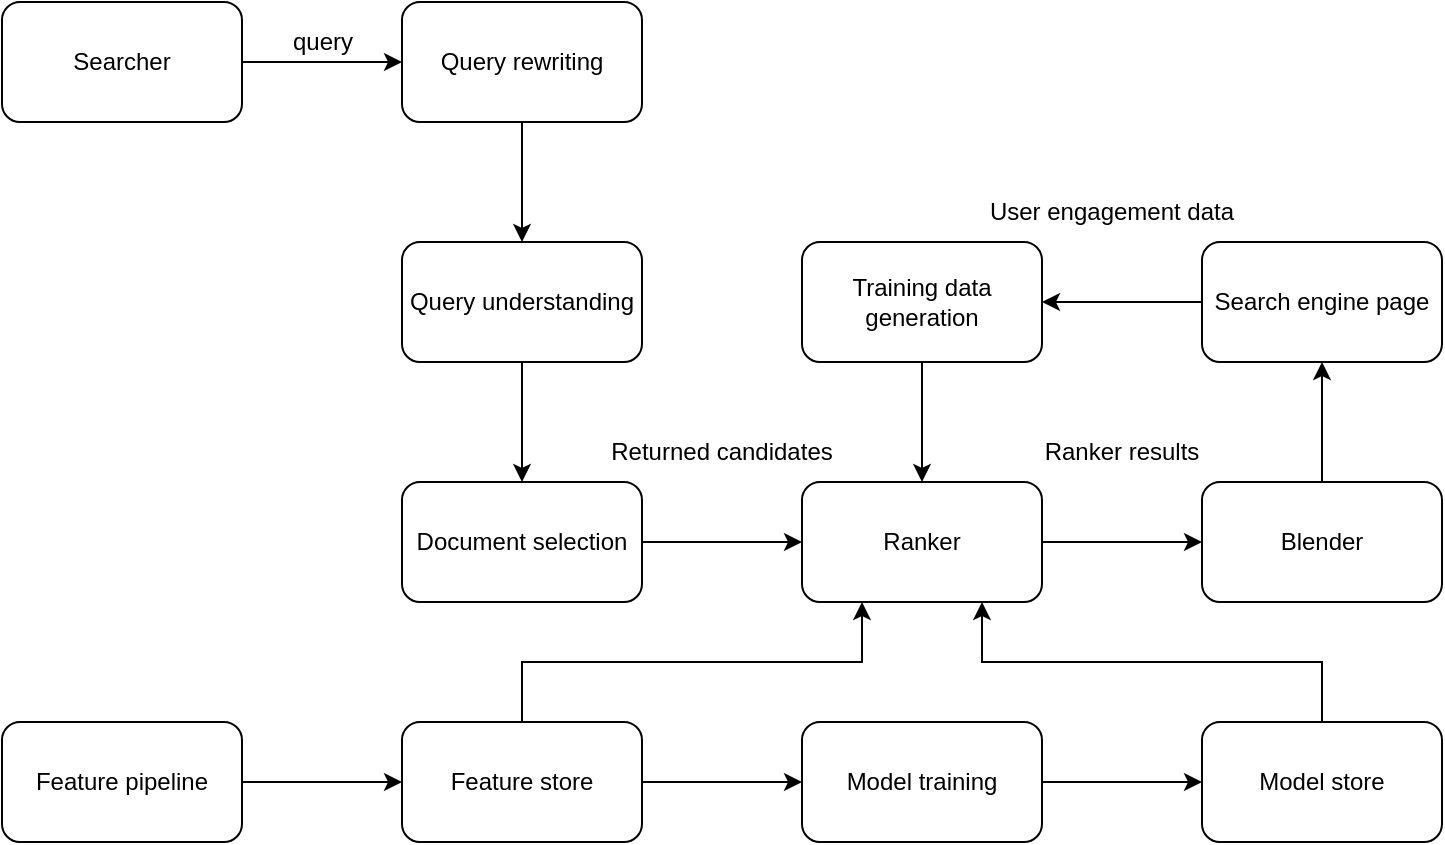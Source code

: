<mxfile version="21.1.2" type="device">
  <diagram id="wkcYH6kmhPDFkG4A7oAj" name="Page-1">
    <mxGraphModel dx="882" dy="596" grid="1" gridSize="10" guides="1" tooltips="1" connect="1" arrows="1" fold="1" page="1" pageScale="1" pageWidth="850" pageHeight="1100" math="0" shadow="0">
      <root>
        <mxCell id="0" />
        <mxCell id="1" parent="0" />
        <mxCell id="Ba-GDA7pnLdtUxyPhKPH-14" style="edgeStyle=orthogonalEdgeStyle;rounded=0;orthogonalLoop=1;jettySize=auto;html=1;exitX=1;exitY=0.5;exitDx=0;exitDy=0;entryX=0;entryY=0.5;entryDx=0;entryDy=0;" parent="1" source="Ba-GDA7pnLdtUxyPhKPH-1" target="Ba-GDA7pnLdtUxyPhKPH-2" edge="1">
          <mxGeometry relative="1" as="geometry" />
        </mxCell>
        <mxCell id="Ba-GDA7pnLdtUxyPhKPH-1" value="Searcher" style="rounded=1;whiteSpace=wrap;html=1;" parent="1" vertex="1">
          <mxGeometry x="40" y="80" width="120" height="60" as="geometry" />
        </mxCell>
        <mxCell id="Ba-GDA7pnLdtUxyPhKPH-16" style="edgeStyle=orthogonalEdgeStyle;rounded=0;orthogonalLoop=1;jettySize=auto;html=1;exitX=0.5;exitY=1;exitDx=0;exitDy=0;entryX=0.5;entryY=0;entryDx=0;entryDy=0;" parent="1" source="Ba-GDA7pnLdtUxyPhKPH-2" target="Ba-GDA7pnLdtUxyPhKPH-3" edge="1">
          <mxGeometry relative="1" as="geometry" />
        </mxCell>
        <mxCell id="Ba-GDA7pnLdtUxyPhKPH-2" value="Query rewriting" style="rounded=1;whiteSpace=wrap;html=1;" parent="1" vertex="1">
          <mxGeometry x="240" y="80" width="120" height="60" as="geometry" />
        </mxCell>
        <mxCell id="Ba-GDA7pnLdtUxyPhKPH-17" style="edgeStyle=orthogonalEdgeStyle;rounded=0;orthogonalLoop=1;jettySize=auto;html=1;exitX=0.5;exitY=1;exitDx=0;exitDy=0;entryX=0.5;entryY=0;entryDx=0;entryDy=0;" parent="1" source="Ba-GDA7pnLdtUxyPhKPH-3" target="Ba-GDA7pnLdtUxyPhKPH-4" edge="1">
          <mxGeometry relative="1" as="geometry" />
        </mxCell>
        <mxCell id="Ba-GDA7pnLdtUxyPhKPH-3" value="Query understanding" style="rounded=1;whiteSpace=wrap;html=1;" parent="1" vertex="1">
          <mxGeometry x="240" y="200" width="120" height="60" as="geometry" />
        </mxCell>
        <mxCell id="TuOWki7kREgUKSknkmO8-2" style="edgeStyle=orthogonalEdgeStyle;rounded=0;orthogonalLoop=1;jettySize=auto;html=1;exitX=1;exitY=0.5;exitDx=0;exitDy=0;entryX=0;entryY=0.5;entryDx=0;entryDy=0;" edge="1" parent="1" source="Ba-GDA7pnLdtUxyPhKPH-4" target="Ba-GDA7pnLdtUxyPhKPH-6">
          <mxGeometry relative="1" as="geometry" />
        </mxCell>
        <mxCell id="Ba-GDA7pnLdtUxyPhKPH-4" value="Document selection" style="rounded=1;whiteSpace=wrap;html=1;" parent="1" vertex="1">
          <mxGeometry x="240" y="320" width="120" height="60" as="geometry" />
        </mxCell>
        <mxCell id="TuOWki7kREgUKSknkmO8-6" style="edgeStyle=orthogonalEdgeStyle;rounded=0;orthogonalLoop=1;jettySize=auto;html=1;exitX=1;exitY=0.5;exitDx=0;exitDy=0;entryX=0;entryY=0.5;entryDx=0;entryDy=0;" edge="1" parent="1" source="Ba-GDA7pnLdtUxyPhKPH-6" target="Ba-GDA7pnLdtUxyPhKPH-8">
          <mxGeometry relative="1" as="geometry" />
        </mxCell>
        <mxCell id="Ba-GDA7pnLdtUxyPhKPH-6" value="Ranker" style="rounded=1;whiteSpace=wrap;html=1;" parent="1" vertex="1">
          <mxGeometry x="440" y="320" width="120" height="60" as="geometry" />
        </mxCell>
        <mxCell id="TuOWki7kREgUKSknkmO8-7" style="edgeStyle=orthogonalEdgeStyle;rounded=0;orthogonalLoop=1;jettySize=auto;html=1;exitX=0.5;exitY=0;exitDx=0;exitDy=0;entryX=0.5;entryY=1;entryDx=0;entryDy=0;" edge="1" parent="1" source="Ba-GDA7pnLdtUxyPhKPH-8" target="TuOWki7kREgUKSknkmO8-4">
          <mxGeometry relative="1" as="geometry" />
        </mxCell>
        <mxCell id="Ba-GDA7pnLdtUxyPhKPH-8" value="Blender" style="rounded=1;whiteSpace=wrap;html=1;" parent="1" vertex="1">
          <mxGeometry x="640" y="320" width="120" height="60" as="geometry" />
        </mxCell>
        <mxCell id="TuOWki7kREgUKSknkmO8-1" style="edgeStyle=orthogonalEdgeStyle;rounded=0;orthogonalLoop=1;jettySize=auto;html=1;exitX=0.5;exitY=1;exitDx=0;exitDy=0;entryX=0.5;entryY=0;entryDx=0;entryDy=0;" edge="1" parent="1" source="Ba-GDA7pnLdtUxyPhKPH-12" target="Ba-GDA7pnLdtUxyPhKPH-6">
          <mxGeometry relative="1" as="geometry" />
        </mxCell>
        <mxCell id="Ba-GDA7pnLdtUxyPhKPH-12" value="Training data generation" style="rounded=1;whiteSpace=wrap;html=1;" parent="1" vertex="1">
          <mxGeometry x="440" y="200" width="120" height="60" as="geometry" />
        </mxCell>
        <mxCell id="Ba-GDA7pnLdtUxyPhKPH-15" value="query" style="text;html=1;align=center;verticalAlign=middle;resizable=0;points=[];autosize=1;strokeColor=none;fillColor=none;" parent="1" vertex="1">
          <mxGeometry x="175" y="85" width="50" height="30" as="geometry" />
        </mxCell>
        <mxCell id="Ba-GDA7pnLdtUxyPhKPH-24" value="User engagement data" style="text;html=1;strokeColor=none;fillColor=none;align=center;verticalAlign=middle;whiteSpace=wrap;rounded=0;" parent="1" vertex="1">
          <mxGeometry x="525" y="170" width="140" height="30" as="geometry" />
        </mxCell>
        <mxCell id="TuOWki7kREgUKSknkmO8-5" style="edgeStyle=orthogonalEdgeStyle;rounded=0;orthogonalLoop=1;jettySize=auto;html=1;exitX=0;exitY=0.5;exitDx=0;exitDy=0;entryX=1;entryY=0.5;entryDx=0;entryDy=0;" edge="1" parent="1" source="TuOWki7kREgUKSknkmO8-4" target="Ba-GDA7pnLdtUxyPhKPH-12">
          <mxGeometry relative="1" as="geometry" />
        </mxCell>
        <mxCell id="TuOWki7kREgUKSknkmO8-4" value="Search engine page" style="rounded=1;whiteSpace=wrap;html=1;" vertex="1" parent="1">
          <mxGeometry x="640" y="200" width="120" height="60" as="geometry" />
        </mxCell>
        <mxCell id="TuOWki7kREgUKSknkmO8-8" value="Returned candidates" style="text;html=1;strokeColor=none;fillColor=none;align=center;verticalAlign=middle;whiteSpace=wrap;rounded=0;" vertex="1" parent="1">
          <mxGeometry x="340" y="290" width="120" height="30" as="geometry" />
        </mxCell>
        <mxCell id="TuOWki7kREgUKSknkmO8-9" value="Ranker results" style="text;html=1;strokeColor=none;fillColor=none;align=center;verticalAlign=middle;whiteSpace=wrap;rounded=0;" vertex="1" parent="1">
          <mxGeometry x="560" y="290" width="80" height="30" as="geometry" />
        </mxCell>
        <mxCell id="TuOWki7kREgUKSknkmO8-15" style="edgeStyle=orthogonalEdgeStyle;rounded=0;orthogonalLoop=1;jettySize=auto;html=1;exitX=0.5;exitY=0;exitDx=0;exitDy=0;entryX=0.25;entryY=1;entryDx=0;entryDy=0;" edge="1" parent="1" source="TuOWki7kREgUKSknkmO8-10" target="Ba-GDA7pnLdtUxyPhKPH-6">
          <mxGeometry relative="1" as="geometry" />
        </mxCell>
        <mxCell id="TuOWki7kREgUKSknkmO8-16" style="edgeStyle=orthogonalEdgeStyle;rounded=0;orthogonalLoop=1;jettySize=auto;html=1;exitX=1;exitY=0.5;exitDx=0;exitDy=0;entryX=0;entryY=0.5;entryDx=0;entryDy=0;" edge="1" parent="1" source="TuOWki7kREgUKSknkmO8-10" target="TuOWki7kREgUKSknkmO8-12">
          <mxGeometry relative="1" as="geometry" />
        </mxCell>
        <mxCell id="TuOWki7kREgUKSknkmO8-10" value="Feature store" style="rounded=1;whiteSpace=wrap;html=1;" vertex="1" parent="1">
          <mxGeometry x="240" y="440" width="120" height="60" as="geometry" />
        </mxCell>
        <mxCell id="TuOWki7kREgUKSknkmO8-18" style="edgeStyle=orthogonalEdgeStyle;rounded=0;orthogonalLoop=1;jettySize=auto;html=1;exitX=1;exitY=0.5;exitDx=0;exitDy=0;entryX=0;entryY=0.5;entryDx=0;entryDy=0;" edge="1" parent="1" source="TuOWki7kREgUKSknkmO8-11" target="TuOWki7kREgUKSknkmO8-10">
          <mxGeometry relative="1" as="geometry" />
        </mxCell>
        <mxCell id="TuOWki7kREgUKSknkmO8-11" value="Feature pipeline" style="rounded=1;whiteSpace=wrap;html=1;" vertex="1" parent="1">
          <mxGeometry x="40" y="440" width="120" height="60" as="geometry" />
        </mxCell>
        <mxCell id="TuOWki7kREgUKSknkmO8-17" style="edgeStyle=orthogonalEdgeStyle;rounded=0;orthogonalLoop=1;jettySize=auto;html=1;exitX=1;exitY=0.5;exitDx=0;exitDy=0;entryX=0;entryY=0.5;entryDx=0;entryDy=0;" edge="1" parent="1" source="TuOWki7kREgUKSknkmO8-12" target="TuOWki7kREgUKSknkmO8-13">
          <mxGeometry relative="1" as="geometry" />
        </mxCell>
        <mxCell id="TuOWki7kREgUKSknkmO8-12" value="Model training" style="rounded=1;whiteSpace=wrap;html=1;" vertex="1" parent="1">
          <mxGeometry x="440" y="440" width="120" height="60" as="geometry" />
        </mxCell>
        <mxCell id="TuOWki7kREgUKSknkmO8-14" style="edgeStyle=orthogonalEdgeStyle;rounded=0;orthogonalLoop=1;jettySize=auto;html=1;exitX=0.5;exitY=0;exitDx=0;exitDy=0;entryX=0.75;entryY=1;entryDx=0;entryDy=0;" edge="1" parent="1" source="TuOWki7kREgUKSknkmO8-13" target="Ba-GDA7pnLdtUxyPhKPH-6">
          <mxGeometry relative="1" as="geometry" />
        </mxCell>
        <mxCell id="TuOWki7kREgUKSknkmO8-13" value="Model store" style="rounded=1;whiteSpace=wrap;html=1;" vertex="1" parent="1">
          <mxGeometry x="640" y="440" width="120" height="60" as="geometry" />
        </mxCell>
      </root>
    </mxGraphModel>
  </diagram>
</mxfile>
